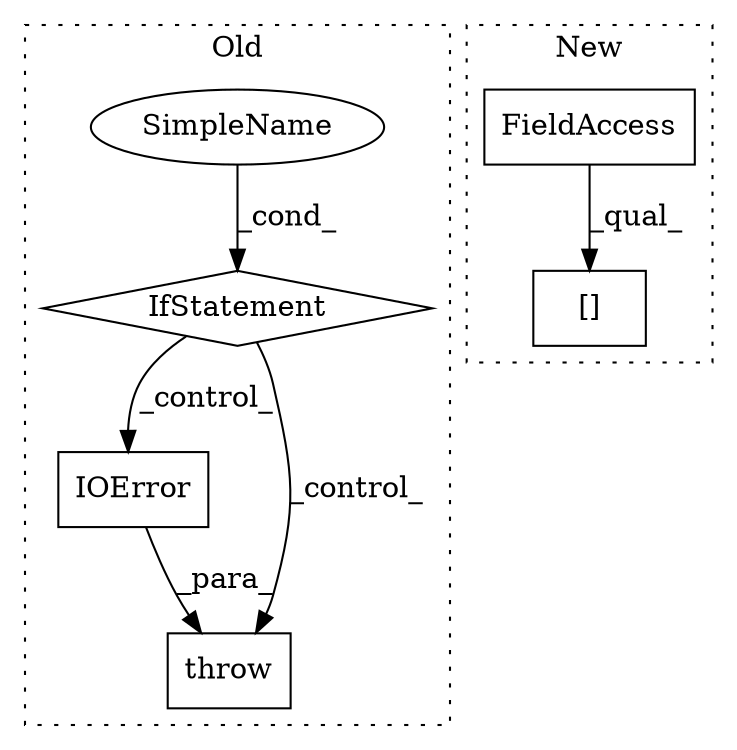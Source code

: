 digraph G {
subgraph cluster0 {
1 [label="IOError" a="32" s="1710,1889" l="8,1" shape="box"];
3 [label="throw" a="53" s="1704" l="6" shape="box"];
4 [label="IfStatement" a="25" s="1616,1694" l="4,2" shape="diamond"];
5 [label="SimpleName" a="42" s="" l="" shape="ellipse"];
label = "Old";
style="dotted";
}
subgraph cluster1 {
2 [label="[]" a="2" s="850,886" l="20,1" shape="box"];
6 [label="FieldAccess" a="22" s="850" l="19" shape="box"];
label = "New";
style="dotted";
}
1 -> 3 [label="_para_"];
4 -> 3 [label="_control_"];
4 -> 1 [label="_control_"];
5 -> 4 [label="_cond_"];
6 -> 2 [label="_qual_"];
}